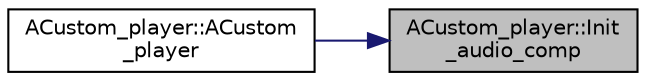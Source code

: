 digraph "ACustom_player::Init_audio_comp"
{
 // LATEX_PDF_SIZE
  edge [fontname="Helvetica",fontsize="10",labelfontname="Helvetica",labelfontsize="10"];
  node [fontname="Helvetica",fontsize="10",shape=record];
  rankdir="RL";
  Node1 [label="ACustom_player::Init\l_audio_comp",height=0.2,width=0.4,color="black", fillcolor="grey75", style="filled", fontcolor="black",tooltip="오디오 컴포넌트 초기화"];
  Node1 -> Node2 [dir="back",color="midnightblue",fontsize="10",style="solid",fontname="Helvetica"];
  Node2 [label="ACustom_player::ACustom\l_player",height=0.2,width=0.4,color="black", fillcolor="white", style="filled",URL="$class_a_custom__player.html#a977768a663b2064fe83193e853ea5d36",tooltip=" "];
}
